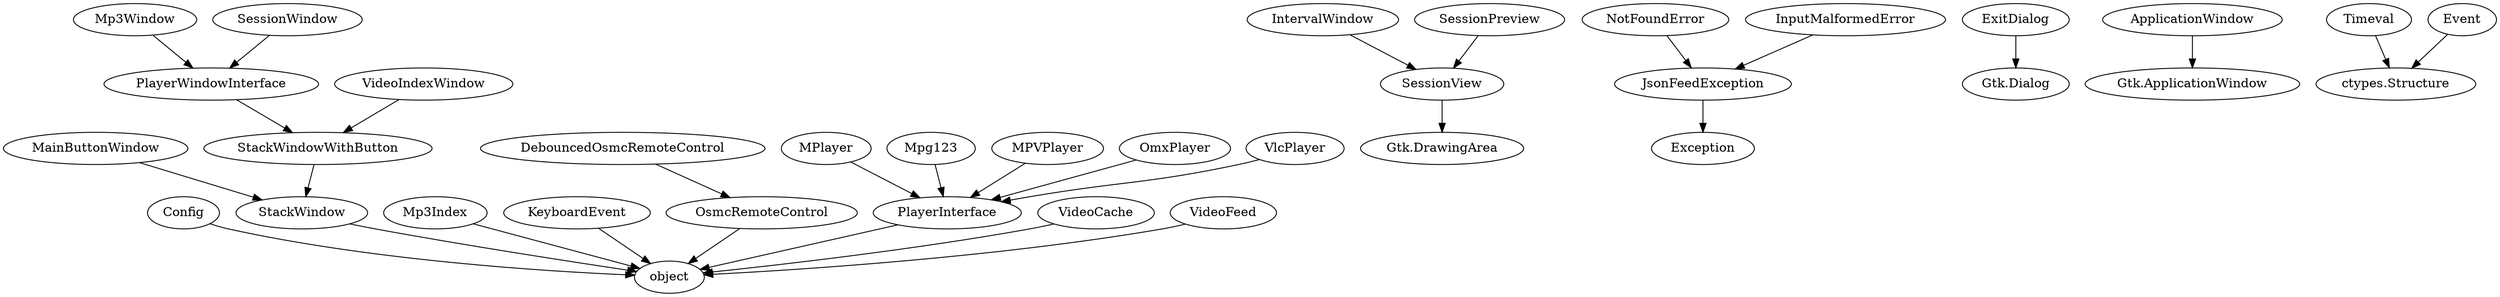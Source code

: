 digraph G {
"Config" -> "object"
"IntervalWindow" -> "SessionView"
"JsonFeedException" -> "Exception"
"NotFoundError" -> "JsonFeedException"
"InputMalformedError" -> "JsonFeedException"
"ExitDialog" -> "Gtk.Dialog"
"ApplicationWindow" -> "Gtk.ApplicationWindow"
"MainButtonWindow" -> "StackWindow"
"Mp3Index" -> "object"
"Mp3Window" -> "PlayerWindowInterface"
"Timeval" -> "ctypes.Structure"
"Event" -> "ctypes.Structure"
"KeyboardEvent" -> "object"
"OsmcRemoteControl" -> "object"
"DebouncedOsmcRemoteControl" -> "OsmcRemoteControl"
"PlayerInterface" -> "object"
"MPlayer" -> "PlayerInterface"
"Mpg123" -> "PlayerInterface"
"MPVPlayer" -> "PlayerInterface"
"OmxPlayer" -> "PlayerInterface"
"VlcPlayer" -> "PlayerInterface"
"SessionPreview" -> "SessionView"
"SessionView" -> "Gtk.DrawingArea"
"SessionWindow" -> "PlayerWindowInterface"
"StackWindow" -> "object"
"StackWindowWithButton" -> "StackWindow"
"VideoCache" -> "object"
"VideoFeed" -> "object"
"VideoIndexWindow" -> "StackWindowWithButton"
"PlayerWindowInterface" -> "StackWindowWithButton"
}
